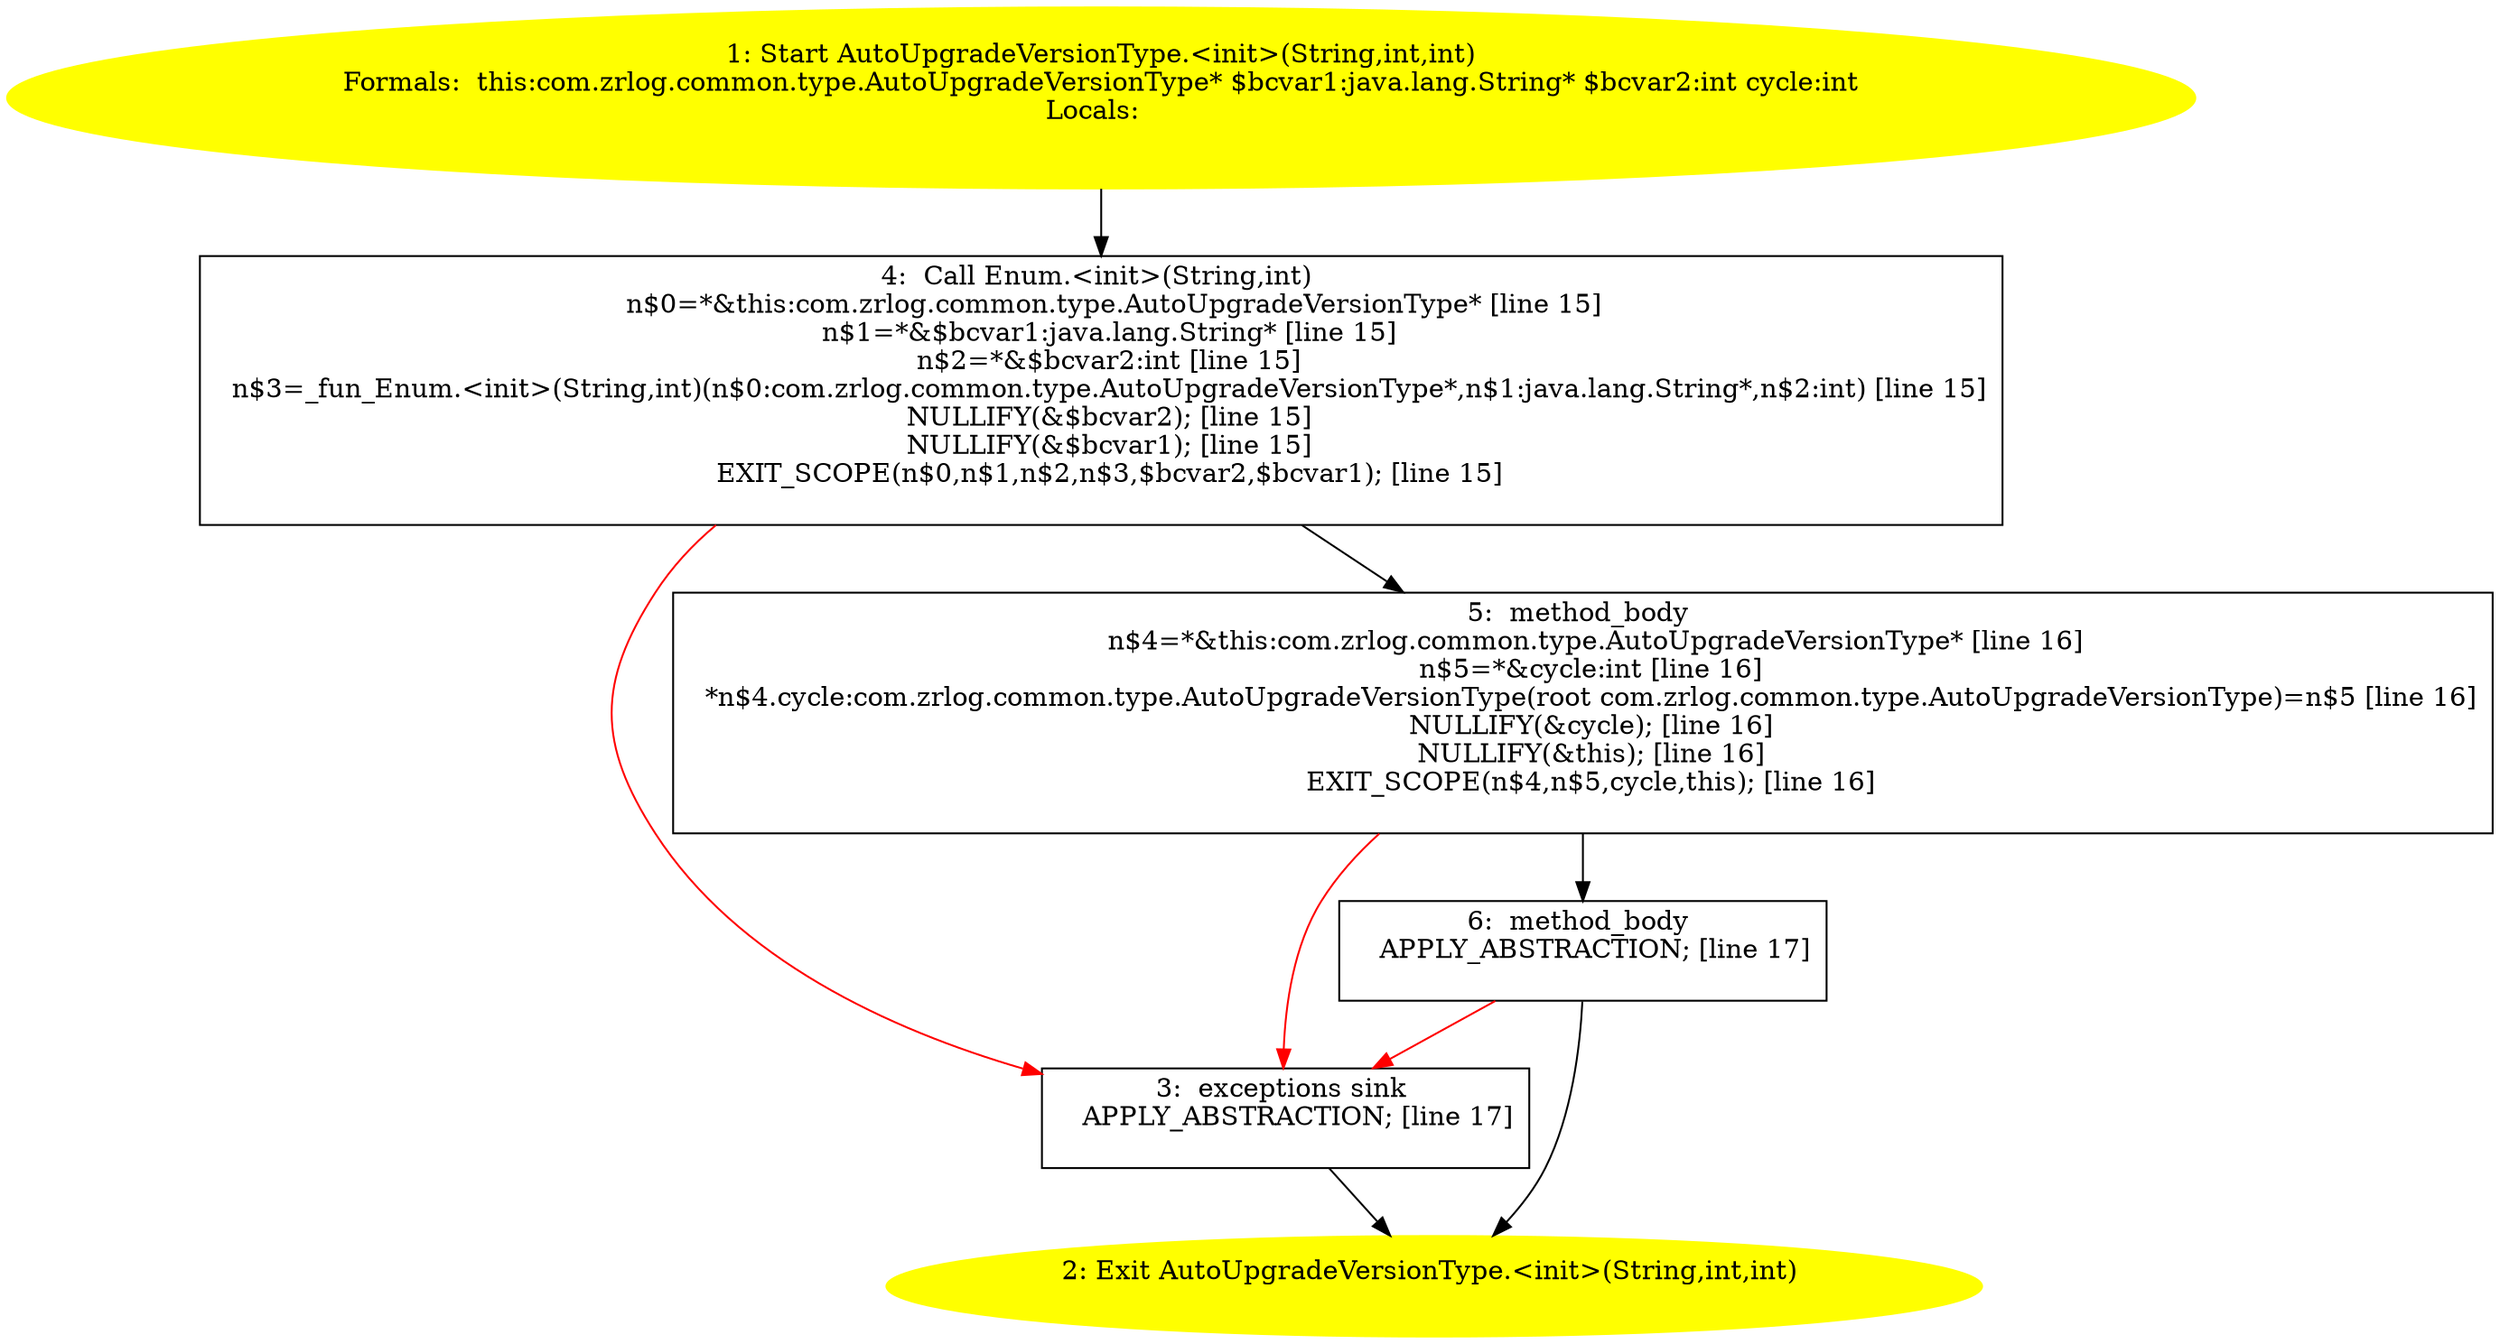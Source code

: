 /* @generated */
digraph cfg {
"com.zrlog.common.type.AutoUpgradeVersionType.<init>(java.lang.String,int,int).ed1b4f37baf8cad81495a5b5bc4f2864_1" [label="1: Start AutoUpgradeVersionType.<init>(String,int,int)\nFormals:  this:com.zrlog.common.type.AutoUpgradeVersionType* $bcvar1:java.lang.String* $bcvar2:int cycle:int\nLocals:  \n  " color=yellow style=filled]
	

	 "com.zrlog.common.type.AutoUpgradeVersionType.<init>(java.lang.String,int,int).ed1b4f37baf8cad81495a5b5bc4f2864_1" -> "com.zrlog.common.type.AutoUpgradeVersionType.<init>(java.lang.String,int,int).ed1b4f37baf8cad81495a5b5bc4f2864_4" ;
"com.zrlog.common.type.AutoUpgradeVersionType.<init>(java.lang.String,int,int).ed1b4f37baf8cad81495a5b5bc4f2864_2" [label="2: Exit AutoUpgradeVersionType.<init>(String,int,int) \n  " color=yellow style=filled]
	

"com.zrlog.common.type.AutoUpgradeVersionType.<init>(java.lang.String,int,int).ed1b4f37baf8cad81495a5b5bc4f2864_3" [label="3:  exceptions sink \n   APPLY_ABSTRACTION; [line 17]\n " shape="box"]
	

	 "com.zrlog.common.type.AutoUpgradeVersionType.<init>(java.lang.String,int,int).ed1b4f37baf8cad81495a5b5bc4f2864_3" -> "com.zrlog.common.type.AutoUpgradeVersionType.<init>(java.lang.String,int,int).ed1b4f37baf8cad81495a5b5bc4f2864_2" ;
"com.zrlog.common.type.AutoUpgradeVersionType.<init>(java.lang.String,int,int).ed1b4f37baf8cad81495a5b5bc4f2864_4" [label="4:  Call Enum.<init>(String,int) \n   n$0=*&this:com.zrlog.common.type.AutoUpgradeVersionType* [line 15]\n  n$1=*&$bcvar1:java.lang.String* [line 15]\n  n$2=*&$bcvar2:int [line 15]\n  n$3=_fun_Enum.<init>(String,int)(n$0:com.zrlog.common.type.AutoUpgradeVersionType*,n$1:java.lang.String*,n$2:int) [line 15]\n  NULLIFY(&$bcvar2); [line 15]\n  NULLIFY(&$bcvar1); [line 15]\n  EXIT_SCOPE(n$0,n$1,n$2,n$3,$bcvar2,$bcvar1); [line 15]\n " shape="box"]
	

	 "com.zrlog.common.type.AutoUpgradeVersionType.<init>(java.lang.String,int,int).ed1b4f37baf8cad81495a5b5bc4f2864_4" -> "com.zrlog.common.type.AutoUpgradeVersionType.<init>(java.lang.String,int,int).ed1b4f37baf8cad81495a5b5bc4f2864_5" ;
	 "com.zrlog.common.type.AutoUpgradeVersionType.<init>(java.lang.String,int,int).ed1b4f37baf8cad81495a5b5bc4f2864_4" -> "com.zrlog.common.type.AutoUpgradeVersionType.<init>(java.lang.String,int,int).ed1b4f37baf8cad81495a5b5bc4f2864_3" [color="red" ];
"com.zrlog.common.type.AutoUpgradeVersionType.<init>(java.lang.String,int,int).ed1b4f37baf8cad81495a5b5bc4f2864_5" [label="5:  method_body \n   n$4=*&this:com.zrlog.common.type.AutoUpgradeVersionType* [line 16]\n  n$5=*&cycle:int [line 16]\n  *n$4.cycle:com.zrlog.common.type.AutoUpgradeVersionType(root com.zrlog.common.type.AutoUpgradeVersionType)=n$5 [line 16]\n  NULLIFY(&cycle); [line 16]\n  NULLIFY(&this); [line 16]\n  EXIT_SCOPE(n$4,n$5,cycle,this); [line 16]\n " shape="box"]
	

	 "com.zrlog.common.type.AutoUpgradeVersionType.<init>(java.lang.String,int,int).ed1b4f37baf8cad81495a5b5bc4f2864_5" -> "com.zrlog.common.type.AutoUpgradeVersionType.<init>(java.lang.String,int,int).ed1b4f37baf8cad81495a5b5bc4f2864_6" ;
	 "com.zrlog.common.type.AutoUpgradeVersionType.<init>(java.lang.String,int,int).ed1b4f37baf8cad81495a5b5bc4f2864_5" -> "com.zrlog.common.type.AutoUpgradeVersionType.<init>(java.lang.String,int,int).ed1b4f37baf8cad81495a5b5bc4f2864_3" [color="red" ];
"com.zrlog.common.type.AutoUpgradeVersionType.<init>(java.lang.String,int,int).ed1b4f37baf8cad81495a5b5bc4f2864_6" [label="6:  method_body \n   APPLY_ABSTRACTION; [line 17]\n " shape="box"]
	

	 "com.zrlog.common.type.AutoUpgradeVersionType.<init>(java.lang.String,int,int).ed1b4f37baf8cad81495a5b5bc4f2864_6" -> "com.zrlog.common.type.AutoUpgradeVersionType.<init>(java.lang.String,int,int).ed1b4f37baf8cad81495a5b5bc4f2864_2" ;
	 "com.zrlog.common.type.AutoUpgradeVersionType.<init>(java.lang.String,int,int).ed1b4f37baf8cad81495a5b5bc4f2864_6" -> "com.zrlog.common.type.AutoUpgradeVersionType.<init>(java.lang.String,int,int).ed1b4f37baf8cad81495a5b5bc4f2864_3" [color="red" ];
}
